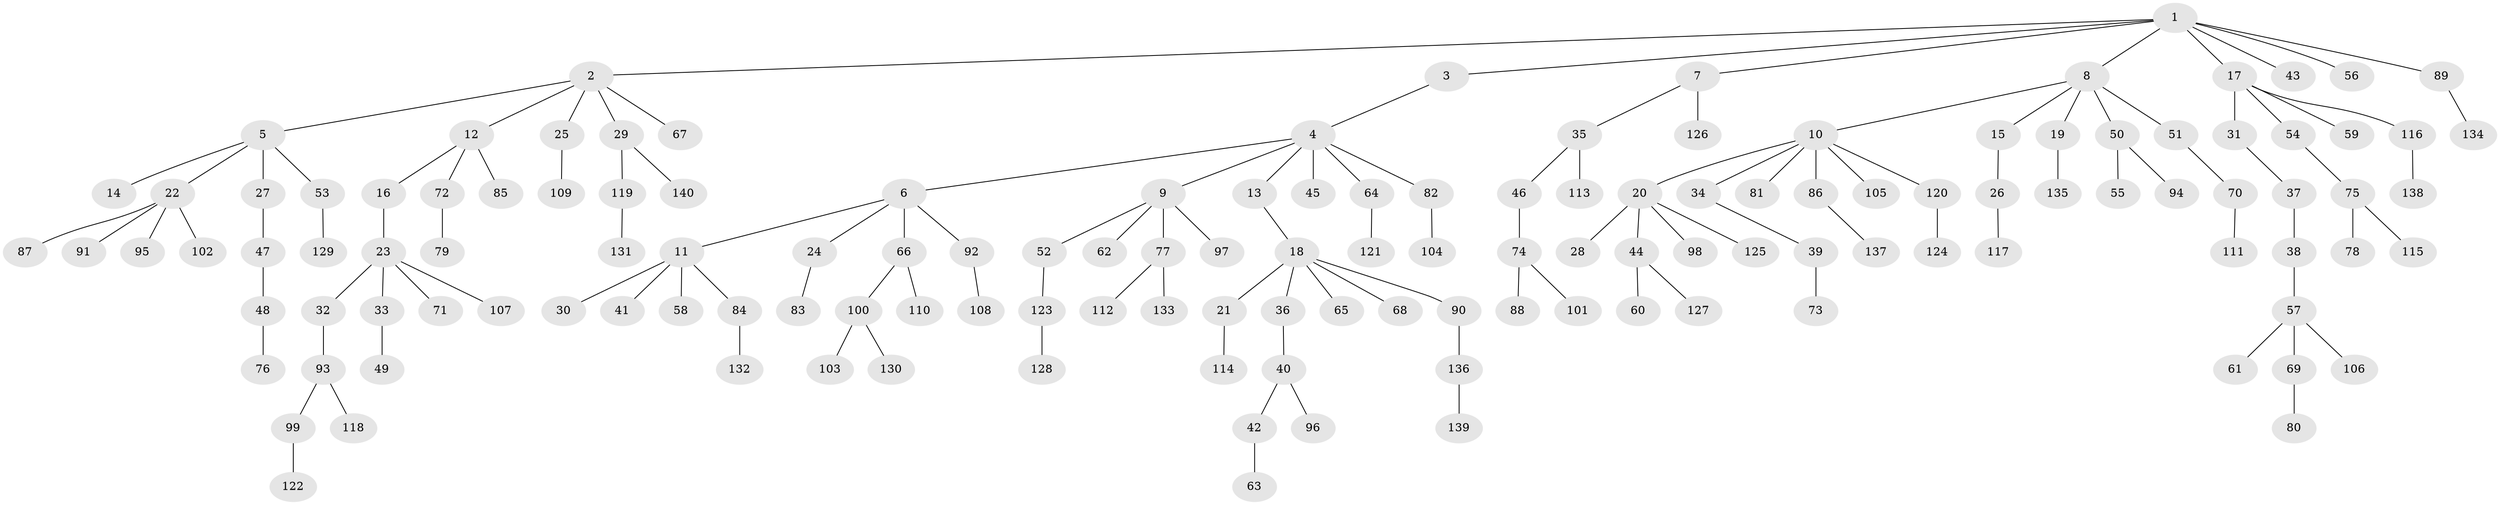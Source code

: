 // coarse degree distribution, {7: 0.019801980198019802, 8: 0.019801980198019802, 2: 0.25742574257425743, 5: 0.0297029702970297, 4: 0.039603960396039604, 6: 0.019801980198019802, 10: 0.009900990099009901, 1: 0.5841584158415841, 3: 0.019801980198019802}
// Generated by graph-tools (version 1.1) at 2025/24/03/03/25 07:24:08]
// undirected, 140 vertices, 139 edges
graph export_dot {
graph [start="1"]
  node [color=gray90,style=filled];
  1;
  2;
  3;
  4;
  5;
  6;
  7;
  8;
  9;
  10;
  11;
  12;
  13;
  14;
  15;
  16;
  17;
  18;
  19;
  20;
  21;
  22;
  23;
  24;
  25;
  26;
  27;
  28;
  29;
  30;
  31;
  32;
  33;
  34;
  35;
  36;
  37;
  38;
  39;
  40;
  41;
  42;
  43;
  44;
  45;
  46;
  47;
  48;
  49;
  50;
  51;
  52;
  53;
  54;
  55;
  56;
  57;
  58;
  59;
  60;
  61;
  62;
  63;
  64;
  65;
  66;
  67;
  68;
  69;
  70;
  71;
  72;
  73;
  74;
  75;
  76;
  77;
  78;
  79;
  80;
  81;
  82;
  83;
  84;
  85;
  86;
  87;
  88;
  89;
  90;
  91;
  92;
  93;
  94;
  95;
  96;
  97;
  98;
  99;
  100;
  101;
  102;
  103;
  104;
  105;
  106;
  107;
  108;
  109;
  110;
  111;
  112;
  113;
  114;
  115;
  116;
  117;
  118;
  119;
  120;
  121;
  122;
  123;
  124;
  125;
  126;
  127;
  128;
  129;
  130;
  131;
  132;
  133;
  134;
  135;
  136;
  137;
  138;
  139;
  140;
  1 -- 2;
  1 -- 3;
  1 -- 7;
  1 -- 8;
  1 -- 17;
  1 -- 43;
  1 -- 56;
  1 -- 89;
  2 -- 5;
  2 -- 12;
  2 -- 25;
  2 -- 29;
  2 -- 67;
  3 -- 4;
  4 -- 6;
  4 -- 9;
  4 -- 13;
  4 -- 45;
  4 -- 64;
  4 -- 82;
  5 -- 14;
  5 -- 22;
  5 -- 27;
  5 -- 53;
  6 -- 11;
  6 -- 24;
  6 -- 66;
  6 -- 92;
  7 -- 35;
  7 -- 126;
  8 -- 10;
  8 -- 15;
  8 -- 19;
  8 -- 50;
  8 -- 51;
  9 -- 52;
  9 -- 62;
  9 -- 77;
  9 -- 97;
  10 -- 20;
  10 -- 34;
  10 -- 81;
  10 -- 86;
  10 -- 105;
  10 -- 120;
  11 -- 30;
  11 -- 41;
  11 -- 58;
  11 -- 84;
  12 -- 16;
  12 -- 72;
  12 -- 85;
  13 -- 18;
  15 -- 26;
  16 -- 23;
  17 -- 31;
  17 -- 54;
  17 -- 59;
  17 -- 116;
  18 -- 21;
  18 -- 36;
  18 -- 65;
  18 -- 68;
  18 -- 90;
  19 -- 135;
  20 -- 28;
  20 -- 44;
  20 -- 98;
  20 -- 125;
  21 -- 114;
  22 -- 87;
  22 -- 91;
  22 -- 95;
  22 -- 102;
  23 -- 32;
  23 -- 33;
  23 -- 71;
  23 -- 107;
  24 -- 83;
  25 -- 109;
  26 -- 117;
  27 -- 47;
  29 -- 119;
  29 -- 140;
  31 -- 37;
  32 -- 93;
  33 -- 49;
  34 -- 39;
  35 -- 46;
  35 -- 113;
  36 -- 40;
  37 -- 38;
  38 -- 57;
  39 -- 73;
  40 -- 42;
  40 -- 96;
  42 -- 63;
  44 -- 60;
  44 -- 127;
  46 -- 74;
  47 -- 48;
  48 -- 76;
  50 -- 55;
  50 -- 94;
  51 -- 70;
  52 -- 123;
  53 -- 129;
  54 -- 75;
  57 -- 61;
  57 -- 69;
  57 -- 106;
  64 -- 121;
  66 -- 100;
  66 -- 110;
  69 -- 80;
  70 -- 111;
  72 -- 79;
  74 -- 88;
  74 -- 101;
  75 -- 78;
  75 -- 115;
  77 -- 112;
  77 -- 133;
  82 -- 104;
  84 -- 132;
  86 -- 137;
  89 -- 134;
  90 -- 136;
  92 -- 108;
  93 -- 99;
  93 -- 118;
  99 -- 122;
  100 -- 103;
  100 -- 130;
  116 -- 138;
  119 -- 131;
  120 -- 124;
  123 -- 128;
  136 -- 139;
}
